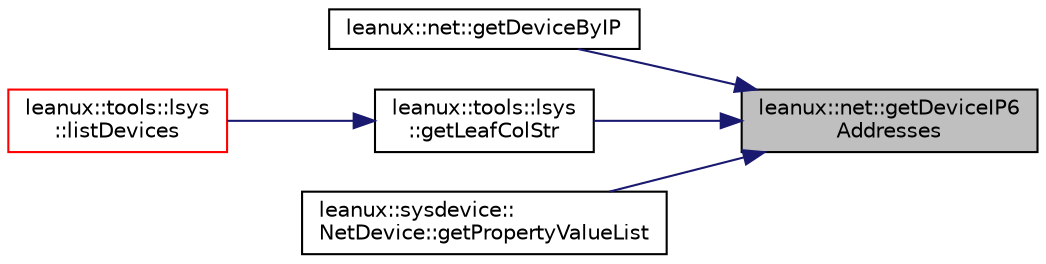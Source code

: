 digraph "leanux::net::getDeviceIP6Addresses"
{
 // LATEX_PDF_SIZE
  bgcolor="transparent";
  edge [fontname="Helvetica",fontsize="10",labelfontname="Helvetica",labelfontsize="10"];
  node [fontname="Helvetica",fontsize="10",shape=record];
  rankdir="RL";
  Node1 [label="leanux::net::getDeviceIP6\lAddresses",height=0.2,width=0.4,color="black", fillcolor="grey75", style="filled", fontcolor="black",tooltip="Get a list of IP6 adresses assigned to the device."];
  Node1 -> Node2 [dir="back",color="midnightblue",fontsize="10",style="solid",fontname="Helvetica"];
  Node2 [label="leanux::net::getDeviceByIP",height=0.2,width=0.4,color="black",URL="$namespaceleanux_1_1net.html#a68c41b642109410b979396878c9fec22",tooltip="Return the device name configured with the given ip address."];
  Node1 -> Node3 [dir="back",color="midnightblue",fontsize="10",style="solid",fontname="Helvetica"];
  Node3 [label="leanux::tools::lsys\l::getLeafColStr",height=0.2,width=0.4,color="black",URL="$namespaceleanux_1_1tools_1_1lsys.html#a4a56050ff78d8c77b6a699ff6d5aea50",tooltip="get named field attributes for the SysDevice."];
  Node3 -> Node4 [dir="back",color="midnightblue",fontsize="10",style="solid",fontname="Helvetica"];
  Node4 [label="leanux::tools::lsys\l::listDevices",height=0.2,width=0.4,color="red",URL="$namespaceleanux_1_1tools_1_1lsys.html#ad858cdc5736e1be415f25fdaec024b58",tooltip="list devices, filtered if opt_t is set."];
  Node1 -> Node8 [dir="back",color="midnightblue",fontsize="10",style="solid",fontname="Helvetica"];
  Node8 [label="leanux::sysdevice::\lNetDevice::getPropertyValueList",height=0.2,width=0.4,color="black",URL="$classleanux_1_1sysdevice_1_1NetDevice.html#a1debae3dd366106e7b0f90018c503b9e",tooltip=" "];
}
